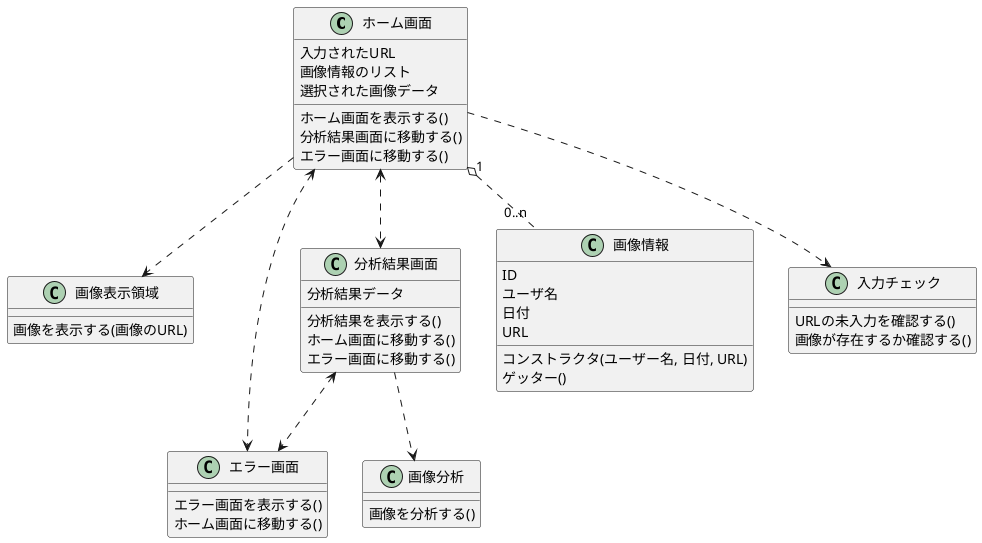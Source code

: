 @startuml Face Emotion

class ホーム画面 {
    入力されたURL
    画像情報のリスト
    選択された画像データ
    ホーム画面を表示する()
    分析結果画面に移動する()
    エラー画面に移動する()
}

class 画像表示領域 {
    画像を表示する(画像のURL)
}

class 分析結果画面 {
    分析結果データ
    分析結果を表示する()
    ホーム画面に移動する()
    エラー画面に移動する()
}

class エラー画面 {
    エラー画面を表示する()
    ホーム画面に移動する()
}

class 画像分析 {
    画像を分析する()
}

class 画像情報 {
    ID
    ユーザ名
    日付
    URL
    コンストラクタ(ユーザー名, 日付, URL)
    ゲッター()
}

class 入力チェック {
    URLの未入力を確認する()
    画像が存在するか確認する()
}

ホーム画面 "1" o.. "0..n" 画像情報
ホーム画面 ..> 入力チェック
ホーム画面 ..> 画像表示領域
ホーム画面 <..> エラー画面
ホーム画面 <..> 分析結果画面
分析結果画面 ..> 画像分析
分析結果画面 <..> エラー画面

@enduml